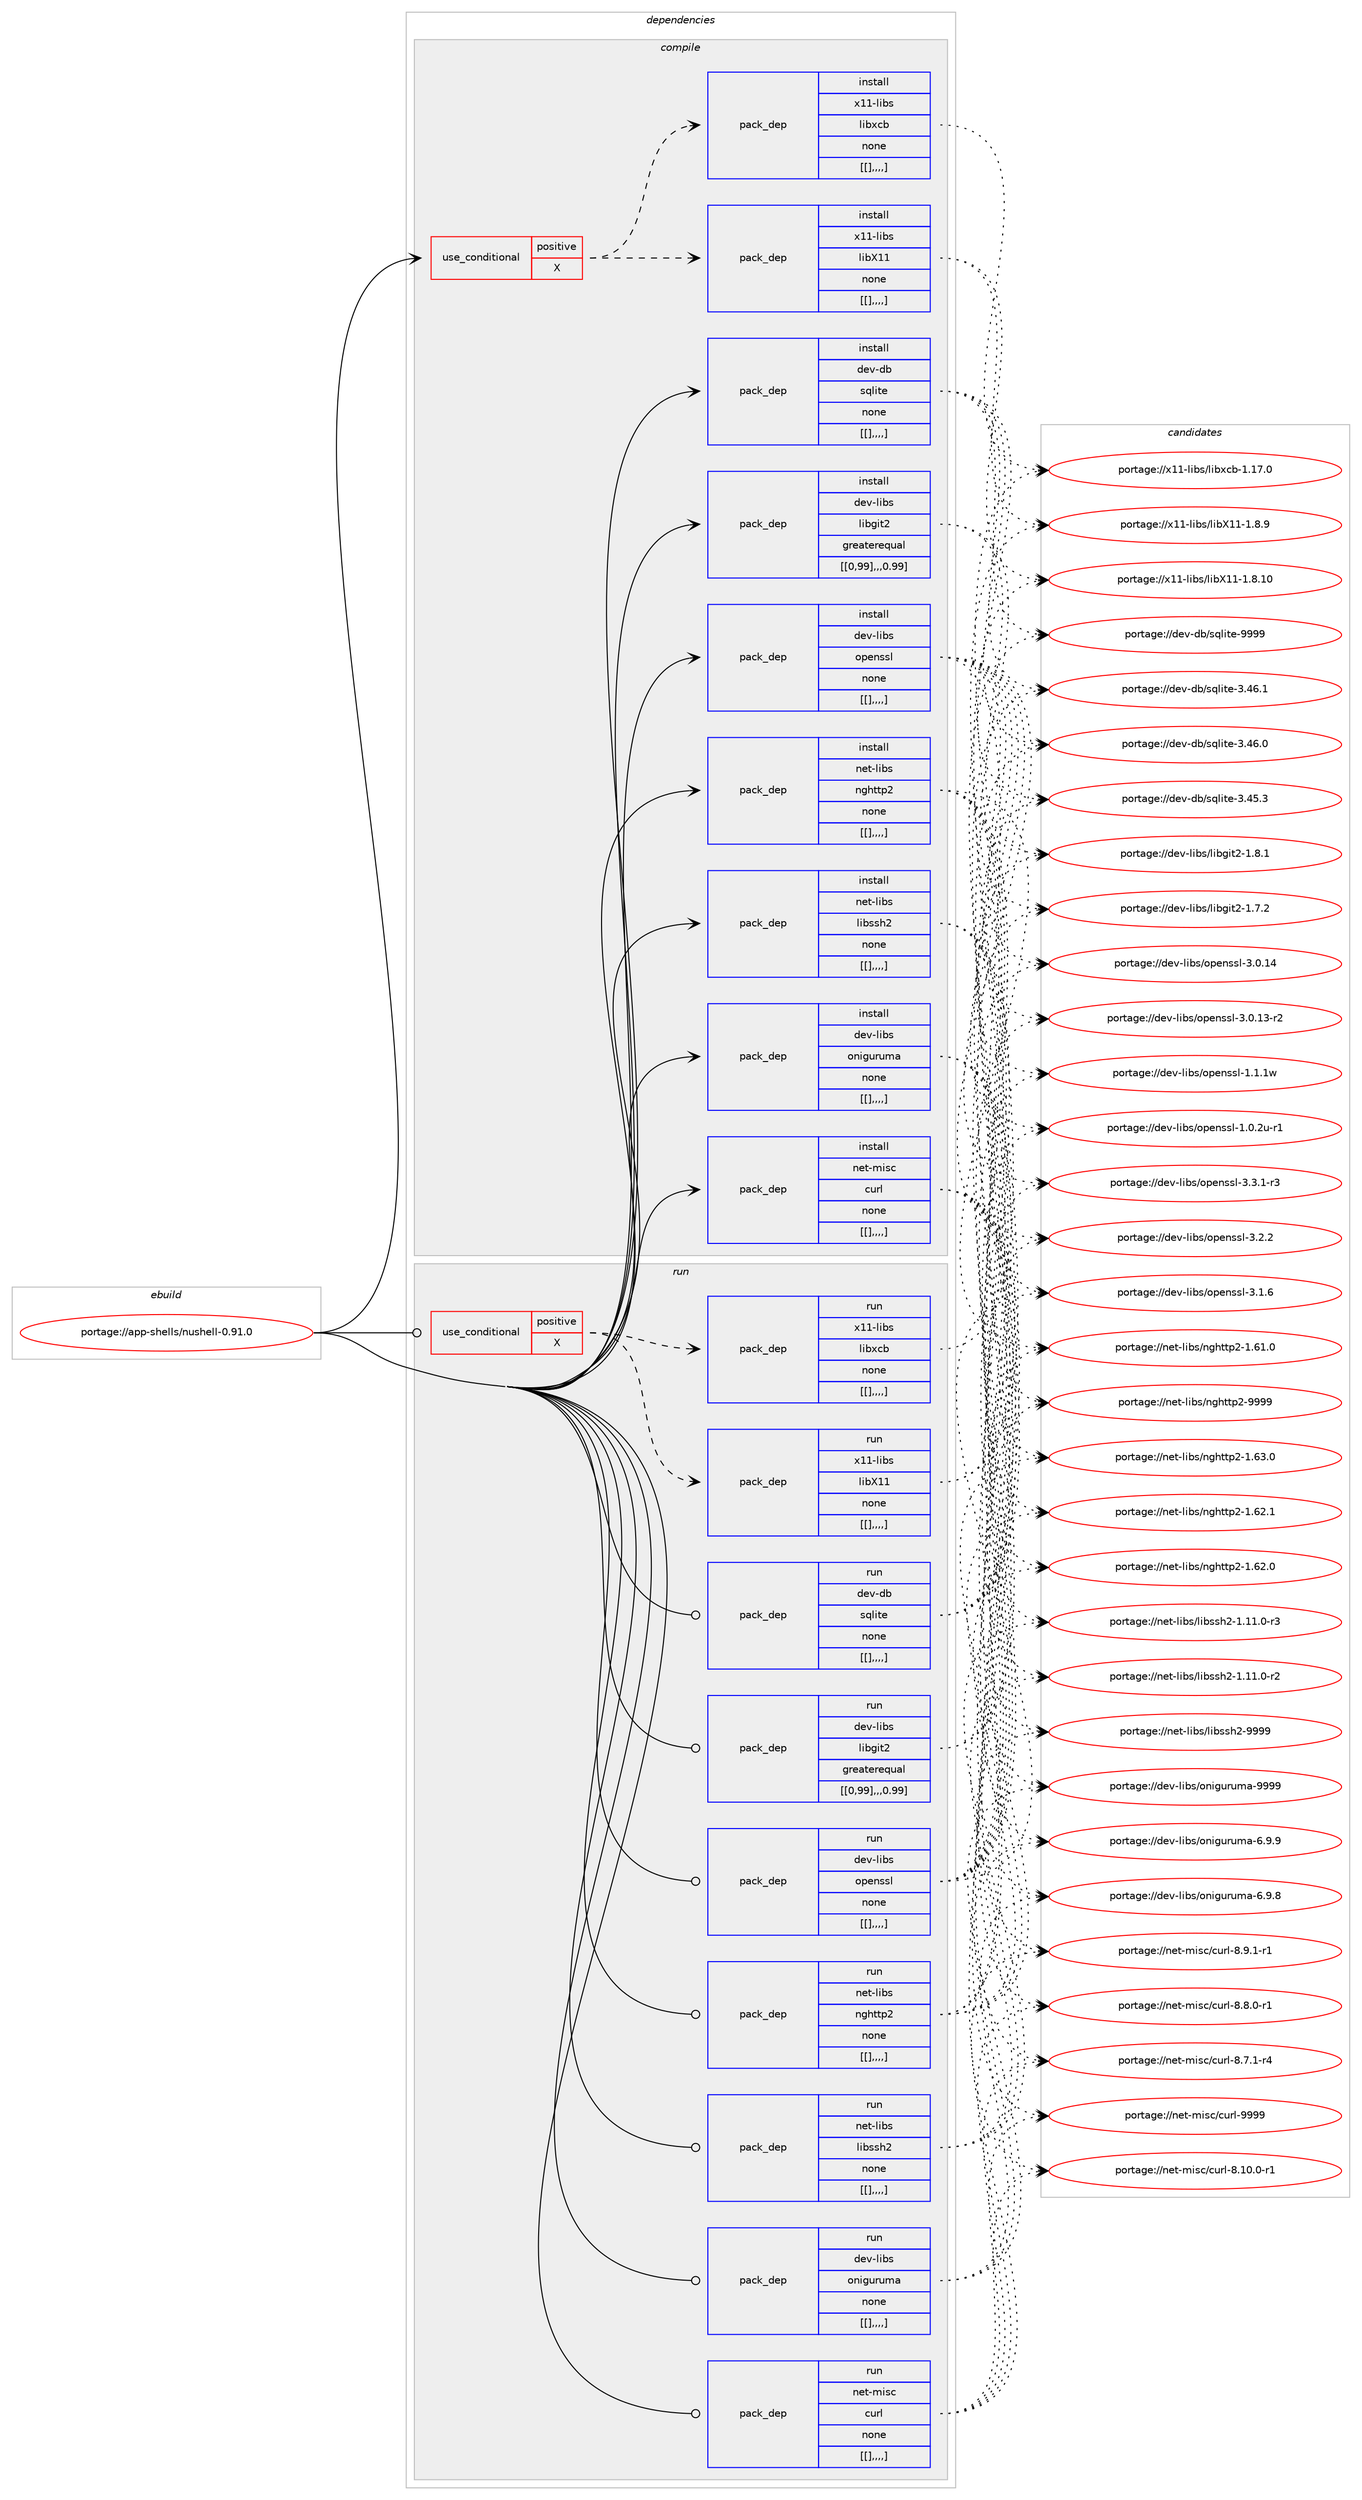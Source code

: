digraph prolog {

# *************
# Graph options
# *************

newrank=true;
concentrate=true;
compound=true;
graph [rankdir=LR,fontname=Helvetica,fontsize=10,ranksep=1.5];#, ranksep=2.5, nodesep=0.2];
edge  [arrowhead=vee];
node  [fontname=Helvetica,fontsize=10];

# **********
# The ebuild
# **********

subgraph cluster_leftcol {
color=gray;
label=<<i>ebuild</i>>;
id [label="portage://app-shells/nushell-0.91.0", color=red, width=4, href="../app-shells/nushell-0.91.0.svg"];
}

# ****************
# The dependencies
# ****************

subgraph cluster_midcol {
color=gray;
label=<<i>dependencies</i>>;
subgraph cluster_compile {
fillcolor="#eeeeee";
style=filled;
label=<<i>compile</i>>;
subgraph cond14632 {
dependency52594 [label=<<TABLE BORDER="0" CELLBORDER="1" CELLSPACING="0" CELLPADDING="4"><TR><TD ROWSPAN="3" CELLPADDING="10">use_conditional</TD></TR><TR><TD>positive</TD></TR><TR><TD>X</TD></TR></TABLE>>, shape=none, color=red];
subgraph pack37483 {
dependency52595 [label=<<TABLE BORDER="0" CELLBORDER="1" CELLSPACING="0" CELLPADDING="4" WIDTH="220"><TR><TD ROWSPAN="6" CELLPADDING="30">pack_dep</TD></TR><TR><TD WIDTH="110">install</TD></TR><TR><TD>x11-libs</TD></TR><TR><TD>libX11</TD></TR><TR><TD>none</TD></TR><TR><TD>[[],,,,]</TD></TR></TABLE>>, shape=none, color=blue];
}
dependency52594:e -> dependency52595:w [weight=20,style="dashed",arrowhead="vee"];
subgraph pack37484 {
dependency52596 [label=<<TABLE BORDER="0" CELLBORDER="1" CELLSPACING="0" CELLPADDING="4" WIDTH="220"><TR><TD ROWSPAN="6" CELLPADDING="30">pack_dep</TD></TR><TR><TD WIDTH="110">install</TD></TR><TR><TD>x11-libs</TD></TR><TR><TD>libxcb</TD></TR><TR><TD>none</TD></TR><TR><TD>[[],,,,]</TD></TR></TABLE>>, shape=none, color=blue];
}
dependency52594:e -> dependency52596:w [weight=20,style="dashed",arrowhead="vee"];
}
id:e -> dependency52594:w [weight=20,style="solid",arrowhead="vee"];
subgraph pack37485 {
dependency52597 [label=<<TABLE BORDER="0" CELLBORDER="1" CELLSPACING="0" CELLPADDING="4" WIDTH="220"><TR><TD ROWSPAN="6" CELLPADDING="30">pack_dep</TD></TR><TR><TD WIDTH="110">install</TD></TR><TR><TD>dev-db</TD></TR><TR><TD>sqlite</TD></TR><TR><TD>none</TD></TR><TR><TD>[[],,,,]</TD></TR></TABLE>>, shape=none, color=blue];
}
id:e -> dependency52597:w [weight=20,style="solid",arrowhead="vee"];
subgraph pack37486 {
dependency52598 [label=<<TABLE BORDER="0" CELLBORDER="1" CELLSPACING="0" CELLPADDING="4" WIDTH="220"><TR><TD ROWSPAN="6" CELLPADDING="30">pack_dep</TD></TR><TR><TD WIDTH="110">install</TD></TR><TR><TD>dev-libs</TD></TR><TR><TD>libgit2</TD></TR><TR><TD>greaterequal</TD></TR><TR><TD>[[0,99],,,0.99]</TD></TR></TABLE>>, shape=none, color=blue];
}
id:e -> dependency52598:w [weight=20,style="solid",arrowhead="vee"];
subgraph pack37487 {
dependency52599 [label=<<TABLE BORDER="0" CELLBORDER="1" CELLSPACING="0" CELLPADDING="4" WIDTH="220"><TR><TD ROWSPAN="6" CELLPADDING="30">pack_dep</TD></TR><TR><TD WIDTH="110">install</TD></TR><TR><TD>dev-libs</TD></TR><TR><TD>oniguruma</TD></TR><TR><TD>none</TD></TR><TR><TD>[[],,,,]</TD></TR></TABLE>>, shape=none, color=blue];
}
id:e -> dependency52599:w [weight=20,style="solid",arrowhead="vee"];
subgraph pack37488 {
dependency52600 [label=<<TABLE BORDER="0" CELLBORDER="1" CELLSPACING="0" CELLPADDING="4" WIDTH="220"><TR><TD ROWSPAN="6" CELLPADDING="30">pack_dep</TD></TR><TR><TD WIDTH="110">install</TD></TR><TR><TD>dev-libs</TD></TR><TR><TD>openssl</TD></TR><TR><TD>none</TD></TR><TR><TD>[[],,,,]</TD></TR></TABLE>>, shape=none, color=blue];
}
id:e -> dependency52600:w [weight=20,style="solid",arrowhead="vee"];
subgraph pack37489 {
dependency52601 [label=<<TABLE BORDER="0" CELLBORDER="1" CELLSPACING="0" CELLPADDING="4" WIDTH="220"><TR><TD ROWSPAN="6" CELLPADDING="30">pack_dep</TD></TR><TR><TD WIDTH="110">install</TD></TR><TR><TD>net-libs</TD></TR><TR><TD>libssh2</TD></TR><TR><TD>none</TD></TR><TR><TD>[[],,,,]</TD></TR></TABLE>>, shape=none, color=blue];
}
id:e -> dependency52601:w [weight=20,style="solid",arrowhead="vee"];
subgraph pack37490 {
dependency52602 [label=<<TABLE BORDER="0" CELLBORDER="1" CELLSPACING="0" CELLPADDING="4" WIDTH="220"><TR><TD ROWSPAN="6" CELLPADDING="30">pack_dep</TD></TR><TR><TD WIDTH="110">install</TD></TR><TR><TD>net-libs</TD></TR><TR><TD>nghttp2</TD></TR><TR><TD>none</TD></TR><TR><TD>[[],,,,]</TD></TR></TABLE>>, shape=none, color=blue];
}
id:e -> dependency52602:w [weight=20,style="solid",arrowhead="vee"];
subgraph pack37491 {
dependency52603 [label=<<TABLE BORDER="0" CELLBORDER="1" CELLSPACING="0" CELLPADDING="4" WIDTH="220"><TR><TD ROWSPAN="6" CELLPADDING="30">pack_dep</TD></TR><TR><TD WIDTH="110">install</TD></TR><TR><TD>net-misc</TD></TR><TR><TD>curl</TD></TR><TR><TD>none</TD></TR><TR><TD>[[],,,,]</TD></TR></TABLE>>, shape=none, color=blue];
}
id:e -> dependency52603:w [weight=20,style="solid",arrowhead="vee"];
}
subgraph cluster_compileandrun {
fillcolor="#eeeeee";
style=filled;
label=<<i>compile and run</i>>;
}
subgraph cluster_run {
fillcolor="#eeeeee";
style=filled;
label=<<i>run</i>>;
subgraph cond14633 {
dependency52604 [label=<<TABLE BORDER="0" CELLBORDER="1" CELLSPACING="0" CELLPADDING="4"><TR><TD ROWSPAN="3" CELLPADDING="10">use_conditional</TD></TR><TR><TD>positive</TD></TR><TR><TD>X</TD></TR></TABLE>>, shape=none, color=red];
subgraph pack37492 {
dependency52605 [label=<<TABLE BORDER="0" CELLBORDER="1" CELLSPACING="0" CELLPADDING="4" WIDTH="220"><TR><TD ROWSPAN="6" CELLPADDING="30">pack_dep</TD></TR><TR><TD WIDTH="110">run</TD></TR><TR><TD>x11-libs</TD></TR><TR><TD>libX11</TD></TR><TR><TD>none</TD></TR><TR><TD>[[],,,,]</TD></TR></TABLE>>, shape=none, color=blue];
}
dependency52604:e -> dependency52605:w [weight=20,style="dashed",arrowhead="vee"];
subgraph pack37493 {
dependency52606 [label=<<TABLE BORDER="0" CELLBORDER="1" CELLSPACING="0" CELLPADDING="4" WIDTH="220"><TR><TD ROWSPAN="6" CELLPADDING="30">pack_dep</TD></TR><TR><TD WIDTH="110">run</TD></TR><TR><TD>x11-libs</TD></TR><TR><TD>libxcb</TD></TR><TR><TD>none</TD></TR><TR><TD>[[],,,,]</TD></TR></TABLE>>, shape=none, color=blue];
}
dependency52604:e -> dependency52606:w [weight=20,style="dashed",arrowhead="vee"];
}
id:e -> dependency52604:w [weight=20,style="solid",arrowhead="odot"];
subgraph pack37494 {
dependency52607 [label=<<TABLE BORDER="0" CELLBORDER="1" CELLSPACING="0" CELLPADDING="4" WIDTH="220"><TR><TD ROWSPAN="6" CELLPADDING="30">pack_dep</TD></TR><TR><TD WIDTH="110">run</TD></TR><TR><TD>dev-db</TD></TR><TR><TD>sqlite</TD></TR><TR><TD>none</TD></TR><TR><TD>[[],,,,]</TD></TR></TABLE>>, shape=none, color=blue];
}
id:e -> dependency52607:w [weight=20,style="solid",arrowhead="odot"];
subgraph pack37495 {
dependency52608 [label=<<TABLE BORDER="0" CELLBORDER="1" CELLSPACING="0" CELLPADDING="4" WIDTH="220"><TR><TD ROWSPAN="6" CELLPADDING="30">pack_dep</TD></TR><TR><TD WIDTH="110">run</TD></TR><TR><TD>dev-libs</TD></TR><TR><TD>libgit2</TD></TR><TR><TD>greaterequal</TD></TR><TR><TD>[[0,99],,,0.99]</TD></TR></TABLE>>, shape=none, color=blue];
}
id:e -> dependency52608:w [weight=20,style="solid",arrowhead="odot"];
subgraph pack37496 {
dependency52609 [label=<<TABLE BORDER="0" CELLBORDER="1" CELLSPACING="0" CELLPADDING="4" WIDTH="220"><TR><TD ROWSPAN="6" CELLPADDING="30">pack_dep</TD></TR><TR><TD WIDTH="110">run</TD></TR><TR><TD>dev-libs</TD></TR><TR><TD>oniguruma</TD></TR><TR><TD>none</TD></TR><TR><TD>[[],,,,]</TD></TR></TABLE>>, shape=none, color=blue];
}
id:e -> dependency52609:w [weight=20,style="solid",arrowhead="odot"];
subgraph pack37497 {
dependency52610 [label=<<TABLE BORDER="0" CELLBORDER="1" CELLSPACING="0" CELLPADDING="4" WIDTH="220"><TR><TD ROWSPAN="6" CELLPADDING="30">pack_dep</TD></TR><TR><TD WIDTH="110">run</TD></TR><TR><TD>dev-libs</TD></TR><TR><TD>openssl</TD></TR><TR><TD>none</TD></TR><TR><TD>[[],,,,]</TD></TR></TABLE>>, shape=none, color=blue];
}
id:e -> dependency52610:w [weight=20,style="solid",arrowhead="odot"];
subgraph pack37498 {
dependency52611 [label=<<TABLE BORDER="0" CELLBORDER="1" CELLSPACING="0" CELLPADDING="4" WIDTH="220"><TR><TD ROWSPAN="6" CELLPADDING="30">pack_dep</TD></TR><TR><TD WIDTH="110">run</TD></TR><TR><TD>net-libs</TD></TR><TR><TD>libssh2</TD></TR><TR><TD>none</TD></TR><TR><TD>[[],,,,]</TD></TR></TABLE>>, shape=none, color=blue];
}
id:e -> dependency52611:w [weight=20,style="solid",arrowhead="odot"];
subgraph pack37499 {
dependency52612 [label=<<TABLE BORDER="0" CELLBORDER="1" CELLSPACING="0" CELLPADDING="4" WIDTH="220"><TR><TD ROWSPAN="6" CELLPADDING="30">pack_dep</TD></TR><TR><TD WIDTH="110">run</TD></TR><TR><TD>net-libs</TD></TR><TR><TD>nghttp2</TD></TR><TR><TD>none</TD></TR><TR><TD>[[],,,,]</TD></TR></TABLE>>, shape=none, color=blue];
}
id:e -> dependency52612:w [weight=20,style="solid",arrowhead="odot"];
subgraph pack37500 {
dependency52613 [label=<<TABLE BORDER="0" CELLBORDER="1" CELLSPACING="0" CELLPADDING="4" WIDTH="220"><TR><TD ROWSPAN="6" CELLPADDING="30">pack_dep</TD></TR><TR><TD WIDTH="110">run</TD></TR><TR><TD>net-misc</TD></TR><TR><TD>curl</TD></TR><TR><TD>none</TD></TR><TR><TD>[[],,,,]</TD></TR></TABLE>>, shape=none, color=blue];
}
id:e -> dependency52613:w [weight=20,style="solid",arrowhead="odot"];
}
}

# **************
# The candidates
# **************

subgraph cluster_choices {
rank=same;
color=gray;
label=<<i>candidates</i>>;

subgraph choice37483 {
color=black;
nodesep=1;
choice12049494510810598115471081059888494945494656464948 [label="portage://x11-libs/libX11-1.8.10", color=red, width=4,href="../x11-libs/libX11-1.8.10.svg"];
choice120494945108105981154710810598884949454946564657 [label="portage://x11-libs/libX11-1.8.9", color=red, width=4,href="../x11-libs/libX11-1.8.9.svg"];
dependency52595:e -> choice12049494510810598115471081059888494945494656464948:w [style=dotted,weight="100"];
dependency52595:e -> choice120494945108105981154710810598884949454946564657:w [style=dotted,weight="100"];
}
subgraph choice37484 {
color=black;
nodesep=1;
choice120494945108105981154710810598120999845494649554648 [label="portage://x11-libs/libxcb-1.17.0", color=red, width=4,href="../x11-libs/libxcb-1.17.0.svg"];
dependency52596:e -> choice120494945108105981154710810598120999845494649554648:w [style=dotted,weight="100"];
}
subgraph choice37485 {
color=black;
nodesep=1;
choice1001011184510098471151131081051161014557575757 [label="portage://dev-db/sqlite-9999", color=red, width=4,href="../dev-db/sqlite-9999.svg"];
choice10010111845100984711511310810511610145514652544649 [label="portage://dev-db/sqlite-3.46.1", color=red, width=4,href="../dev-db/sqlite-3.46.1.svg"];
choice10010111845100984711511310810511610145514652544648 [label="portage://dev-db/sqlite-3.46.0", color=red, width=4,href="../dev-db/sqlite-3.46.0.svg"];
choice10010111845100984711511310810511610145514652534651 [label="portage://dev-db/sqlite-3.45.3", color=red, width=4,href="../dev-db/sqlite-3.45.3.svg"];
dependency52597:e -> choice1001011184510098471151131081051161014557575757:w [style=dotted,weight="100"];
dependency52597:e -> choice10010111845100984711511310810511610145514652544649:w [style=dotted,weight="100"];
dependency52597:e -> choice10010111845100984711511310810511610145514652544648:w [style=dotted,weight="100"];
dependency52597:e -> choice10010111845100984711511310810511610145514652534651:w [style=dotted,weight="100"];
}
subgraph choice37486 {
color=black;
nodesep=1;
choice1001011184510810598115471081059810310511650454946564649 [label="portage://dev-libs/libgit2-1.8.1", color=red, width=4,href="../dev-libs/libgit2-1.8.1.svg"];
choice1001011184510810598115471081059810310511650454946554650 [label="portage://dev-libs/libgit2-1.7.2", color=red, width=4,href="../dev-libs/libgit2-1.7.2.svg"];
dependency52598:e -> choice1001011184510810598115471081059810310511650454946564649:w [style=dotted,weight="100"];
dependency52598:e -> choice1001011184510810598115471081059810310511650454946554650:w [style=dotted,weight="100"];
}
subgraph choice37487 {
color=black;
nodesep=1;
choice100101118451081059811547111110105103117114117109974557575757 [label="portage://dev-libs/oniguruma-9999", color=red, width=4,href="../dev-libs/oniguruma-9999.svg"];
choice10010111845108105981154711111010510311711411710997455446574657 [label="portage://dev-libs/oniguruma-6.9.9", color=red, width=4,href="../dev-libs/oniguruma-6.9.9.svg"];
choice10010111845108105981154711111010510311711411710997455446574656 [label="portage://dev-libs/oniguruma-6.9.8", color=red, width=4,href="../dev-libs/oniguruma-6.9.8.svg"];
dependency52599:e -> choice100101118451081059811547111110105103117114117109974557575757:w [style=dotted,weight="100"];
dependency52599:e -> choice10010111845108105981154711111010510311711411710997455446574657:w [style=dotted,weight="100"];
dependency52599:e -> choice10010111845108105981154711111010510311711411710997455446574656:w [style=dotted,weight="100"];
}
subgraph choice37488 {
color=black;
nodesep=1;
choice1001011184510810598115471111121011101151151084551465146494511451 [label="portage://dev-libs/openssl-3.3.1-r3", color=red, width=4,href="../dev-libs/openssl-3.3.1-r3.svg"];
choice100101118451081059811547111112101110115115108455146504650 [label="portage://dev-libs/openssl-3.2.2", color=red, width=4,href="../dev-libs/openssl-3.2.2.svg"];
choice100101118451081059811547111112101110115115108455146494654 [label="portage://dev-libs/openssl-3.1.6", color=red, width=4,href="../dev-libs/openssl-3.1.6.svg"];
choice10010111845108105981154711111210111011511510845514648464952 [label="portage://dev-libs/openssl-3.0.14", color=red, width=4,href="../dev-libs/openssl-3.0.14.svg"];
choice100101118451081059811547111112101110115115108455146484649514511450 [label="portage://dev-libs/openssl-3.0.13-r2", color=red, width=4,href="../dev-libs/openssl-3.0.13-r2.svg"];
choice100101118451081059811547111112101110115115108454946494649119 [label="portage://dev-libs/openssl-1.1.1w", color=red, width=4,href="../dev-libs/openssl-1.1.1w.svg"];
choice1001011184510810598115471111121011101151151084549464846501174511449 [label="portage://dev-libs/openssl-1.0.2u-r1", color=red, width=4,href="../dev-libs/openssl-1.0.2u-r1.svg"];
dependency52600:e -> choice1001011184510810598115471111121011101151151084551465146494511451:w [style=dotted,weight="100"];
dependency52600:e -> choice100101118451081059811547111112101110115115108455146504650:w [style=dotted,weight="100"];
dependency52600:e -> choice100101118451081059811547111112101110115115108455146494654:w [style=dotted,weight="100"];
dependency52600:e -> choice10010111845108105981154711111210111011511510845514648464952:w [style=dotted,weight="100"];
dependency52600:e -> choice100101118451081059811547111112101110115115108455146484649514511450:w [style=dotted,weight="100"];
dependency52600:e -> choice100101118451081059811547111112101110115115108454946494649119:w [style=dotted,weight="100"];
dependency52600:e -> choice1001011184510810598115471111121011101151151084549464846501174511449:w [style=dotted,weight="100"];
}
subgraph choice37489 {
color=black;
nodesep=1;
choice11010111645108105981154710810598115115104504557575757 [label="portage://net-libs/libssh2-9999", color=red, width=4,href="../net-libs/libssh2-9999.svg"];
choice1101011164510810598115471081059811511510450454946494946484511451 [label="portage://net-libs/libssh2-1.11.0-r3", color=red, width=4,href="../net-libs/libssh2-1.11.0-r3.svg"];
choice1101011164510810598115471081059811511510450454946494946484511450 [label="portage://net-libs/libssh2-1.11.0-r2", color=red, width=4,href="../net-libs/libssh2-1.11.0-r2.svg"];
dependency52601:e -> choice11010111645108105981154710810598115115104504557575757:w [style=dotted,weight="100"];
dependency52601:e -> choice1101011164510810598115471081059811511510450454946494946484511451:w [style=dotted,weight="100"];
dependency52601:e -> choice1101011164510810598115471081059811511510450454946494946484511450:w [style=dotted,weight="100"];
}
subgraph choice37490 {
color=black;
nodesep=1;
choice110101116451081059811547110103104116116112504557575757 [label="portage://net-libs/nghttp2-9999", color=red, width=4,href="../net-libs/nghttp2-9999.svg"];
choice1101011164510810598115471101031041161161125045494654514648 [label="portage://net-libs/nghttp2-1.63.0", color=red, width=4,href="../net-libs/nghttp2-1.63.0.svg"];
choice1101011164510810598115471101031041161161125045494654504649 [label="portage://net-libs/nghttp2-1.62.1", color=red, width=4,href="../net-libs/nghttp2-1.62.1.svg"];
choice1101011164510810598115471101031041161161125045494654504648 [label="portage://net-libs/nghttp2-1.62.0", color=red, width=4,href="../net-libs/nghttp2-1.62.0.svg"];
choice1101011164510810598115471101031041161161125045494654494648 [label="portage://net-libs/nghttp2-1.61.0", color=red, width=4,href="../net-libs/nghttp2-1.61.0.svg"];
dependency52602:e -> choice110101116451081059811547110103104116116112504557575757:w [style=dotted,weight="100"];
dependency52602:e -> choice1101011164510810598115471101031041161161125045494654514648:w [style=dotted,weight="100"];
dependency52602:e -> choice1101011164510810598115471101031041161161125045494654504649:w [style=dotted,weight="100"];
dependency52602:e -> choice1101011164510810598115471101031041161161125045494654504648:w [style=dotted,weight="100"];
dependency52602:e -> choice1101011164510810598115471101031041161161125045494654494648:w [style=dotted,weight="100"];
}
subgraph choice37491 {
color=black;
nodesep=1;
choice110101116451091051159947991171141084557575757 [label="portage://net-misc/curl-9999", color=red, width=4,href="../net-misc/curl-9999.svg"];
choice11010111645109105115994799117114108455646494846484511449 [label="portage://net-misc/curl-8.10.0-r1", color=red, width=4,href="../net-misc/curl-8.10.0-r1.svg"];
choice110101116451091051159947991171141084556465746494511449 [label="portage://net-misc/curl-8.9.1-r1", color=red, width=4,href="../net-misc/curl-8.9.1-r1.svg"];
choice110101116451091051159947991171141084556465646484511449 [label="portage://net-misc/curl-8.8.0-r1", color=red, width=4,href="../net-misc/curl-8.8.0-r1.svg"];
choice110101116451091051159947991171141084556465546494511452 [label="portage://net-misc/curl-8.7.1-r4", color=red, width=4,href="../net-misc/curl-8.7.1-r4.svg"];
dependency52603:e -> choice110101116451091051159947991171141084557575757:w [style=dotted,weight="100"];
dependency52603:e -> choice11010111645109105115994799117114108455646494846484511449:w [style=dotted,weight="100"];
dependency52603:e -> choice110101116451091051159947991171141084556465746494511449:w [style=dotted,weight="100"];
dependency52603:e -> choice110101116451091051159947991171141084556465646484511449:w [style=dotted,weight="100"];
dependency52603:e -> choice110101116451091051159947991171141084556465546494511452:w [style=dotted,weight="100"];
}
subgraph choice37492 {
color=black;
nodesep=1;
choice12049494510810598115471081059888494945494656464948 [label="portage://x11-libs/libX11-1.8.10", color=red, width=4,href="../x11-libs/libX11-1.8.10.svg"];
choice120494945108105981154710810598884949454946564657 [label="portage://x11-libs/libX11-1.8.9", color=red, width=4,href="../x11-libs/libX11-1.8.9.svg"];
dependency52605:e -> choice12049494510810598115471081059888494945494656464948:w [style=dotted,weight="100"];
dependency52605:e -> choice120494945108105981154710810598884949454946564657:w [style=dotted,weight="100"];
}
subgraph choice37493 {
color=black;
nodesep=1;
choice120494945108105981154710810598120999845494649554648 [label="portage://x11-libs/libxcb-1.17.0", color=red, width=4,href="../x11-libs/libxcb-1.17.0.svg"];
dependency52606:e -> choice120494945108105981154710810598120999845494649554648:w [style=dotted,weight="100"];
}
subgraph choice37494 {
color=black;
nodesep=1;
choice1001011184510098471151131081051161014557575757 [label="portage://dev-db/sqlite-9999", color=red, width=4,href="../dev-db/sqlite-9999.svg"];
choice10010111845100984711511310810511610145514652544649 [label="portage://dev-db/sqlite-3.46.1", color=red, width=4,href="../dev-db/sqlite-3.46.1.svg"];
choice10010111845100984711511310810511610145514652544648 [label="portage://dev-db/sqlite-3.46.0", color=red, width=4,href="../dev-db/sqlite-3.46.0.svg"];
choice10010111845100984711511310810511610145514652534651 [label="portage://dev-db/sqlite-3.45.3", color=red, width=4,href="../dev-db/sqlite-3.45.3.svg"];
dependency52607:e -> choice1001011184510098471151131081051161014557575757:w [style=dotted,weight="100"];
dependency52607:e -> choice10010111845100984711511310810511610145514652544649:w [style=dotted,weight="100"];
dependency52607:e -> choice10010111845100984711511310810511610145514652544648:w [style=dotted,weight="100"];
dependency52607:e -> choice10010111845100984711511310810511610145514652534651:w [style=dotted,weight="100"];
}
subgraph choice37495 {
color=black;
nodesep=1;
choice1001011184510810598115471081059810310511650454946564649 [label="portage://dev-libs/libgit2-1.8.1", color=red, width=4,href="../dev-libs/libgit2-1.8.1.svg"];
choice1001011184510810598115471081059810310511650454946554650 [label="portage://dev-libs/libgit2-1.7.2", color=red, width=4,href="../dev-libs/libgit2-1.7.2.svg"];
dependency52608:e -> choice1001011184510810598115471081059810310511650454946564649:w [style=dotted,weight="100"];
dependency52608:e -> choice1001011184510810598115471081059810310511650454946554650:w [style=dotted,weight="100"];
}
subgraph choice37496 {
color=black;
nodesep=1;
choice100101118451081059811547111110105103117114117109974557575757 [label="portage://dev-libs/oniguruma-9999", color=red, width=4,href="../dev-libs/oniguruma-9999.svg"];
choice10010111845108105981154711111010510311711411710997455446574657 [label="portage://dev-libs/oniguruma-6.9.9", color=red, width=4,href="../dev-libs/oniguruma-6.9.9.svg"];
choice10010111845108105981154711111010510311711411710997455446574656 [label="portage://dev-libs/oniguruma-6.9.8", color=red, width=4,href="../dev-libs/oniguruma-6.9.8.svg"];
dependency52609:e -> choice100101118451081059811547111110105103117114117109974557575757:w [style=dotted,weight="100"];
dependency52609:e -> choice10010111845108105981154711111010510311711411710997455446574657:w [style=dotted,weight="100"];
dependency52609:e -> choice10010111845108105981154711111010510311711411710997455446574656:w [style=dotted,weight="100"];
}
subgraph choice37497 {
color=black;
nodesep=1;
choice1001011184510810598115471111121011101151151084551465146494511451 [label="portage://dev-libs/openssl-3.3.1-r3", color=red, width=4,href="../dev-libs/openssl-3.3.1-r3.svg"];
choice100101118451081059811547111112101110115115108455146504650 [label="portage://dev-libs/openssl-3.2.2", color=red, width=4,href="../dev-libs/openssl-3.2.2.svg"];
choice100101118451081059811547111112101110115115108455146494654 [label="portage://dev-libs/openssl-3.1.6", color=red, width=4,href="../dev-libs/openssl-3.1.6.svg"];
choice10010111845108105981154711111210111011511510845514648464952 [label="portage://dev-libs/openssl-3.0.14", color=red, width=4,href="../dev-libs/openssl-3.0.14.svg"];
choice100101118451081059811547111112101110115115108455146484649514511450 [label="portage://dev-libs/openssl-3.0.13-r2", color=red, width=4,href="../dev-libs/openssl-3.0.13-r2.svg"];
choice100101118451081059811547111112101110115115108454946494649119 [label="portage://dev-libs/openssl-1.1.1w", color=red, width=4,href="../dev-libs/openssl-1.1.1w.svg"];
choice1001011184510810598115471111121011101151151084549464846501174511449 [label="portage://dev-libs/openssl-1.0.2u-r1", color=red, width=4,href="../dev-libs/openssl-1.0.2u-r1.svg"];
dependency52610:e -> choice1001011184510810598115471111121011101151151084551465146494511451:w [style=dotted,weight="100"];
dependency52610:e -> choice100101118451081059811547111112101110115115108455146504650:w [style=dotted,weight="100"];
dependency52610:e -> choice100101118451081059811547111112101110115115108455146494654:w [style=dotted,weight="100"];
dependency52610:e -> choice10010111845108105981154711111210111011511510845514648464952:w [style=dotted,weight="100"];
dependency52610:e -> choice100101118451081059811547111112101110115115108455146484649514511450:w [style=dotted,weight="100"];
dependency52610:e -> choice100101118451081059811547111112101110115115108454946494649119:w [style=dotted,weight="100"];
dependency52610:e -> choice1001011184510810598115471111121011101151151084549464846501174511449:w [style=dotted,weight="100"];
}
subgraph choice37498 {
color=black;
nodesep=1;
choice11010111645108105981154710810598115115104504557575757 [label="portage://net-libs/libssh2-9999", color=red, width=4,href="../net-libs/libssh2-9999.svg"];
choice1101011164510810598115471081059811511510450454946494946484511451 [label="portage://net-libs/libssh2-1.11.0-r3", color=red, width=4,href="../net-libs/libssh2-1.11.0-r3.svg"];
choice1101011164510810598115471081059811511510450454946494946484511450 [label="portage://net-libs/libssh2-1.11.0-r2", color=red, width=4,href="../net-libs/libssh2-1.11.0-r2.svg"];
dependency52611:e -> choice11010111645108105981154710810598115115104504557575757:w [style=dotted,weight="100"];
dependency52611:e -> choice1101011164510810598115471081059811511510450454946494946484511451:w [style=dotted,weight="100"];
dependency52611:e -> choice1101011164510810598115471081059811511510450454946494946484511450:w [style=dotted,weight="100"];
}
subgraph choice37499 {
color=black;
nodesep=1;
choice110101116451081059811547110103104116116112504557575757 [label="portage://net-libs/nghttp2-9999", color=red, width=4,href="../net-libs/nghttp2-9999.svg"];
choice1101011164510810598115471101031041161161125045494654514648 [label="portage://net-libs/nghttp2-1.63.0", color=red, width=4,href="../net-libs/nghttp2-1.63.0.svg"];
choice1101011164510810598115471101031041161161125045494654504649 [label="portage://net-libs/nghttp2-1.62.1", color=red, width=4,href="../net-libs/nghttp2-1.62.1.svg"];
choice1101011164510810598115471101031041161161125045494654504648 [label="portage://net-libs/nghttp2-1.62.0", color=red, width=4,href="../net-libs/nghttp2-1.62.0.svg"];
choice1101011164510810598115471101031041161161125045494654494648 [label="portage://net-libs/nghttp2-1.61.0", color=red, width=4,href="../net-libs/nghttp2-1.61.0.svg"];
dependency52612:e -> choice110101116451081059811547110103104116116112504557575757:w [style=dotted,weight="100"];
dependency52612:e -> choice1101011164510810598115471101031041161161125045494654514648:w [style=dotted,weight="100"];
dependency52612:e -> choice1101011164510810598115471101031041161161125045494654504649:w [style=dotted,weight="100"];
dependency52612:e -> choice1101011164510810598115471101031041161161125045494654504648:w [style=dotted,weight="100"];
dependency52612:e -> choice1101011164510810598115471101031041161161125045494654494648:w [style=dotted,weight="100"];
}
subgraph choice37500 {
color=black;
nodesep=1;
choice110101116451091051159947991171141084557575757 [label="portage://net-misc/curl-9999", color=red, width=4,href="../net-misc/curl-9999.svg"];
choice11010111645109105115994799117114108455646494846484511449 [label="portage://net-misc/curl-8.10.0-r1", color=red, width=4,href="../net-misc/curl-8.10.0-r1.svg"];
choice110101116451091051159947991171141084556465746494511449 [label="portage://net-misc/curl-8.9.1-r1", color=red, width=4,href="../net-misc/curl-8.9.1-r1.svg"];
choice110101116451091051159947991171141084556465646484511449 [label="portage://net-misc/curl-8.8.0-r1", color=red, width=4,href="../net-misc/curl-8.8.0-r1.svg"];
choice110101116451091051159947991171141084556465546494511452 [label="portage://net-misc/curl-8.7.1-r4", color=red, width=4,href="../net-misc/curl-8.7.1-r4.svg"];
dependency52613:e -> choice110101116451091051159947991171141084557575757:w [style=dotted,weight="100"];
dependency52613:e -> choice11010111645109105115994799117114108455646494846484511449:w [style=dotted,weight="100"];
dependency52613:e -> choice110101116451091051159947991171141084556465746494511449:w [style=dotted,weight="100"];
dependency52613:e -> choice110101116451091051159947991171141084556465646484511449:w [style=dotted,weight="100"];
dependency52613:e -> choice110101116451091051159947991171141084556465546494511452:w [style=dotted,weight="100"];
}
}

}
